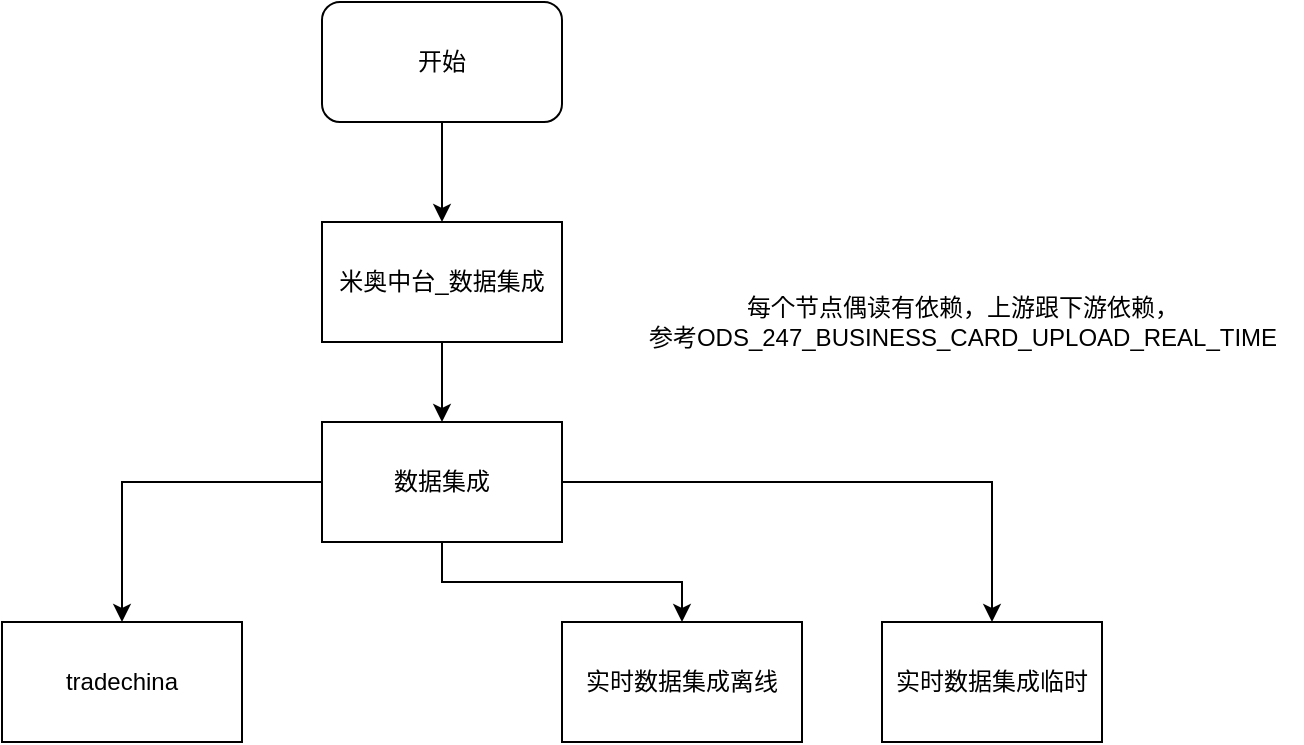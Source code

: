 <mxfile version="20.8.16" type="github">
  <diagram name="第 1 页" id="ql0-44hJE-7MeZlADn6J">
    <mxGraphModel dx="1434" dy="796" grid="1" gridSize="10" guides="1" tooltips="1" connect="1" arrows="1" fold="1" page="1" pageScale="1" pageWidth="827" pageHeight="1169" math="0" shadow="0">
      <root>
        <mxCell id="0" />
        <mxCell id="1" parent="0" />
        <mxCell id="4iVDDrstctLM3Es3jXq3-11" style="edgeStyle=orthogonalEdgeStyle;rounded=0;orthogonalLoop=1;jettySize=auto;html=1;entryX=0.5;entryY=0;entryDx=0;entryDy=0;" edge="1" parent="1" source="4iVDDrstctLM3Es3jXq3-2" target="4iVDDrstctLM3Es3jXq3-9">
          <mxGeometry relative="1" as="geometry" />
        </mxCell>
        <mxCell id="4iVDDrstctLM3Es3jXq3-2" value="开始" style="rounded=1;whiteSpace=wrap;html=1;" vertex="1" parent="1">
          <mxGeometry x="330" y="100" width="120" height="60" as="geometry" />
        </mxCell>
        <mxCell id="4iVDDrstctLM3Es3jXq3-16" style="edgeStyle=orthogonalEdgeStyle;rounded=0;orthogonalLoop=1;jettySize=auto;html=1;entryX=0.5;entryY=0;entryDx=0;entryDy=0;" edge="1" parent="1" source="4iVDDrstctLM3Es3jXq3-9" target="4iVDDrstctLM3Es3jXq3-13">
          <mxGeometry relative="1" as="geometry" />
        </mxCell>
        <mxCell id="4iVDDrstctLM3Es3jXq3-9" value="米奥中台_数据集成" style="rounded=0;whiteSpace=wrap;html=1;" vertex="1" parent="1">
          <mxGeometry x="330" y="210" width="120" height="60" as="geometry" />
        </mxCell>
        <mxCell id="4iVDDrstctLM3Es3jXq3-17" style="edgeStyle=orthogonalEdgeStyle;rounded=0;orthogonalLoop=1;jettySize=auto;html=1;" edge="1" parent="1" source="4iVDDrstctLM3Es3jXq3-13" target="4iVDDrstctLM3Es3jXq3-14">
          <mxGeometry relative="1" as="geometry" />
        </mxCell>
        <mxCell id="4iVDDrstctLM3Es3jXq3-18" style="edgeStyle=orthogonalEdgeStyle;rounded=0;orthogonalLoop=1;jettySize=auto;html=1;entryX=0.5;entryY=0;entryDx=0;entryDy=0;" edge="1" parent="1" source="4iVDDrstctLM3Es3jXq3-13" target="4iVDDrstctLM3Es3jXq3-15">
          <mxGeometry relative="1" as="geometry" />
        </mxCell>
        <mxCell id="4iVDDrstctLM3Es3jXq3-21" value="" style="edgeStyle=orthogonalEdgeStyle;rounded=0;orthogonalLoop=1;jettySize=auto;html=1;" edge="1" parent="1" source="4iVDDrstctLM3Es3jXq3-13" target="4iVDDrstctLM3Es3jXq3-20">
          <mxGeometry relative="1" as="geometry" />
        </mxCell>
        <mxCell id="4iVDDrstctLM3Es3jXq3-13" value="数据集成" style="rounded=0;whiteSpace=wrap;html=1;" vertex="1" parent="1">
          <mxGeometry x="330" y="310" width="120" height="60" as="geometry" />
        </mxCell>
        <mxCell id="4iVDDrstctLM3Es3jXq3-14" value="实时数据集成离线" style="rounded=0;whiteSpace=wrap;html=1;" vertex="1" parent="1">
          <mxGeometry x="450" y="410" width="120" height="60" as="geometry" />
        </mxCell>
        <mxCell id="4iVDDrstctLM3Es3jXq3-15" value="实时数据集成临时" style="rounded=0;whiteSpace=wrap;html=1;" vertex="1" parent="1">
          <mxGeometry x="610" y="410" width="110" height="60" as="geometry" />
        </mxCell>
        <mxCell id="4iVDDrstctLM3Es3jXq3-20" value="tradechina" style="whiteSpace=wrap;html=1;rounded=0;" vertex="1" parent="1">
          <mxGeometry x="170" y="410" width="120" height="60" as="geometry" />
        </mxCell>
        <mxCell id="4iVDDrstctLM3Es3jXq3-22" value="每个节点偶读有依赖，上游跟下游依赖，&lt;br&gt;参考ODS_247_BUSINESS_CARD_UPLOAD_REAL_TIME" style="text;html=1;align=center;verticalAlign=middle;resizable=0;points=[];autosize=1;strokeColor=none;fillColor=none;" vertex="1" parent="1">
          <mxGeometry x="480" y="240" width="340" height="40" as="geometry" />
        </mxCell>
      </root>
    </mxGraphModel>
  </diagram>
</mxfile>

